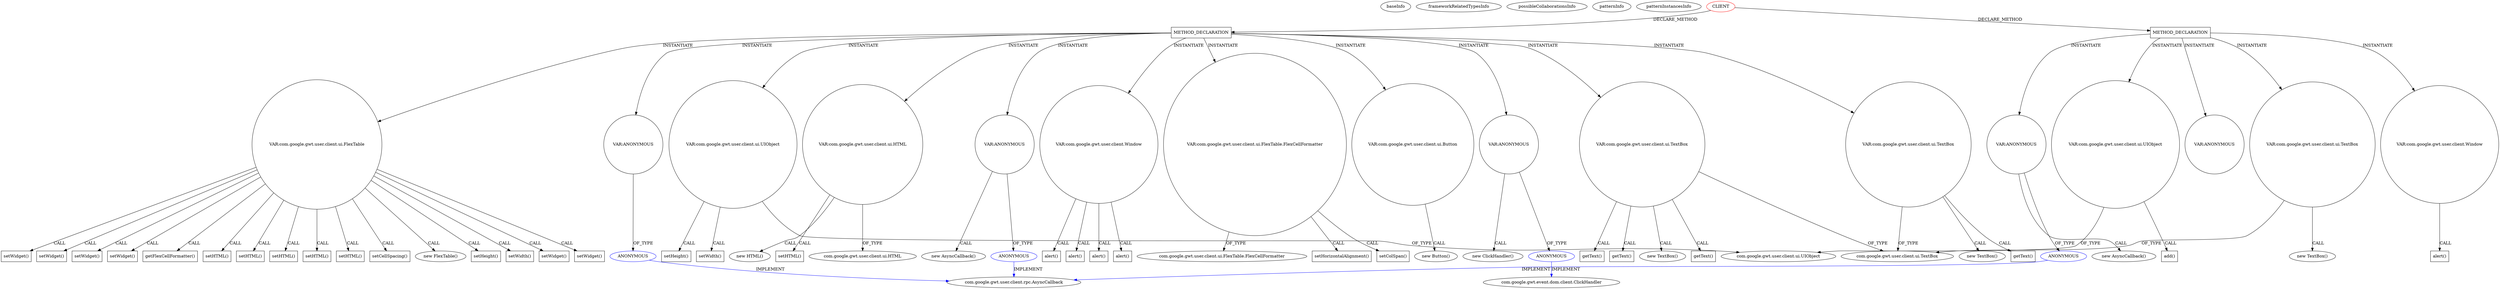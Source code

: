 digraph {
baseInfo[graphId=1109,category="pattern",isAnonymous=false,possibleRelation=false]
frameworkRelatedTypesInfo[]
possibleCollaborationsInfo[]
patternInfo[frequency=2.0,patternRootClient=0]
patternInstancesInfo[0="MainMain-ChatCafeine~/MainMain-ChatCafeine/ChatCafeine-master/ChatCafeine/src/sources/client/vue/administration/AdminPanel.java~AdminPanel~204",1="MainMain-ChatCafeine~/MainMain-ChatCafeine/ChatCafeine-master/ChatCafeine/src/sources/client/vue/accueil/AccueilPanel.java~AccueilPanel~198"]
183[label="new FlexTable()",vertexType="CONSTRUCTOR_CALL",isFrameworkType=false]
184[label="VAR:com.google.gwt.user.client.ui.FlexTable",vertexType="VARIABLE_EXPRESION",isFrameworkType=false,shape=circle]
191[label="setHeight()",vertexType="INSIDE_CALL",isFrameworkType=false,shape=box]
193[label="getFlexCellFormatter()",vertexType="INSIDE_CALL",isFrameworkType=false,shape=box]
189[label="setWidth()",vertexType="INSIDE_CALL",isFrameworkType=false,shape=box]
169[label="METHOD_DECLARATION",vertexType="CLIENT_METHOD_DECLARATION",isFrameworkType=false,shape=box]
0[label="CLIENT",vertexType="ROOT_CLIENT_CLASS_DECLARATION",isFrameworkType=false,color=red]
173[label="VAR:com.google.gwt.user.client.ui.UIObject",vertexType="VARIABLE_EXPRESION",isFrameworkType=false,shape=circle]
263[label="setWidget()",vertexType="INSIDE_CALL",isFrameworkType=false,shape=box]
261[label="setWidget()",vertexType="INSIDE_CALL",isFrameworkType=false,shape=box]
253[label="setWidget()",vertexType="INSIDE_CALL",isFrameworkType=false,shape=box]
247[label="setWidget()",vertexType="INSIDE_CALL",isFrameworkType=false,shape=box]
251[label="setWidget()",vertexType="INSIDE_CALL",isFrameworkType=false,shape=box]
265[label="setWidget()",vertexType="INSIDE_CALL",isFrameworkType=false,shape=box]
233[label="setHTML()",vertexType="INSIDE_CALL",isFrameworkType=false,shape=box]
245[label="setHTML()",vertexType="INSIDE_CALL",isFrameworkType=false,shape=box]
195[label="setHTML()",vertexType="INSIDE_CALL",isFrameworkType=false,shape=box]
241[label="setHTML()",vertexType="INSIDE_CALL",isFrameworkType=false,shape=box]
237[label="setHTML()",vertexType="INSIDE_CALL",isFrameworkType=false,shape=box]
223[label="VAR:com.google.gwt.user.client.ui.HTML",vertexType="VARIABLE_EXPRESION",isFrameworkType=false,shape=circle]
222[label="new HTML()",vertexType="CONSTRUCTOR_CALL",isFrameworkType=false]
315[label="setHTML()",vertexType="INSIDE_CALL",isFrameworkType=false,shape=box]
187[label="setCellSpacing()",vertexType="INSIDE_CALL",isFrameworkType=false,shape=box]
293[label="VAR:com.google.gwt.user.client.Window",vertexType="VARIABLE_EXPRESION",isFrameworkType=false,shape=circle]
290[label="VAR:ANONYMOUS",vertexType="VARIABLE_EXPRESION",isFrameworkType=false,shape=circle]
291[label="ANONYMOUS",vertexType="REFERENCE_ANONYMOUS_DECLARATION",isFrameworkType=false,color=blue]
270[label="VAR:ANONYMOUS",vertexType="VARIABLE_EXPRESION",isFrameworkType=false,shape=circle]
271[label="ANONYMOUS",vertexType="REFERENCE_ANONYMOUS_DECLARATION",isFrameworkType=false,color=blue]
269[label="new ClickHandler()",vertexType="CONSTRUCTOR_CALL",isFrameworkType=false]
196[label="VAR:com.google.gwt.user.client.ui.FlexTable.FlexCellFormatter",vertexType="VARIABLE_EXPRESION",isFrameworkType=false,shape=circle]
198[label="com.google.gwt.user.client.ui.FlexTable.FlexCellFormatter",vertexType="FRAMEWORK_CLASS_TYPE",isFrameworkType=false]
200[label="setHorizontalAlignment()",vertexType="INSIDE_CALL",isFrameworkType=false,shape=box]
197[label="setColSpan()",vertexType="INSIDE_CALL",isFrameworkType=false,shape=box]
29[label="com.google.gwt.user.client.ui.UIObject",vertexType="FRAMEWORK_CLASS_TYPE",isFrameworkType=false]
27[label="VAR:com.google.gwt.user.client.ui.UIObject",vertexType="VARIABLE_EXPRESION",isFrameworkType=false,shape=circle]
111[label="add()",vertexType="INSIDE_CALL",isFrameworkType=false,shape=box]
80[label="com.google.gwt.event.dom.client.ClickHandler",vertexType="FRAMEWORK_INTERFACE_TYPE",isFrameworkType=false]
267[label="VAR:com.google.gwt.user.client.ui.Button",vertexType="VARIABLE_EXPRESION",isFrameworkType=false,shape=circle]
266[label="new Button()",vertexType="CONSTRUCTOR_CALL",isFrameworkType=false]
289[label="new AsyncCallback()",vertexType="CONSTRUCTOR_CALL",isFrameworkType=false]
177[label="setHeight()",vertexType="INSIDE_CALL",isFrameworkType=false,shape=box]
311[label="alert()",vertexType="INSIDE_CALL",isFrameworkType=false,shape=box]
297[label="alert()",vertexType="INSIDE_CALL",isFrameworkType=false,shape=box]
313[label="alert()",vertexType="INSIDE_CALL",isFrameworkType=false,shape=box]
71[label="com.google.gwt.user.client.ui.HTML",vertexType="FRAMEWORK_CLASS_TYPE",isFrameworkType=false]
88[label="com.google.gwt.user.client.rpc.AsyncCallback",vertexType="FRAMEWORK_INTERFACE_TYPE",isFrameworkType=false]
87[label="ANONYMOUS",vertexType="REFERENCE_ANONYMOUS_DECLARATION",isFrameworkType=false,color=blue]
308[label="ANONYMOUS",vertexType="REFERENCE_ANONYMOUS_DECLARATION",isFrameworkType=false,color=blue]
86[label="VAR:ANONYMOUS",vertexType="VARIABLE_EXPRESION",isFrameworkType=false,shape=circle]
85[label="new AsyncCallback()",vertexType="CONSTRUCTOR_CALL",isFrameworkType=false]
174[label="setWidth()",vertexType="INSIDE_CALL",isFrameworkType=false,shape=box]
23[label="METHOD_DECLARATION",vertexType="CLIENT_METHOD_DECLARATION",isFrameworkType=false,shape=box]
89[label="VAR:com.google.gwt.user.client.Window",vertexType="VARIABLE_EXPRESION",isFrameworkType=false,shape=circle]
307[label="VAR:ANONYMOUS",vertexType="VARIABLE_EXPRESION",isFrameworkType=false,shape=circle]
78[label="VAR:ANONYMOUS",vertexType="VARIABLE_EXPRESION",isFrameworkType=false,shape=circle]
90[label="alert()",vertexType="INSIDE_CALL",isFrameworkType=false,shape=box]
294[label="alert()",vertexType="INSIDE_CALL",isFrameworkType=false,shape=box]
211[label="VAR:com.google.gwt.user.client.ui.TextBox",vertexType="VARIABLE_EXPRESION",isFrameworkType=false,shape=circle]
39[label="com.google.gwt.user.client.ui.TextBox",vertexType="FRAMEWORK_CLASS_TYPE",isFrameworkType=false]
210[label="new TextBox()",vertexType="CONSTRUCTOR_CALL",isFrameworkType=false]
38[label="VAR:com.google.gwt.user.client.ui.TextBox",vertexType="VARIABLE_EXPRESION",isFrameworkType=false,shape=circle]
37[label="new TextBox()",vertexType="CONSTRUCTOR_CALL",isFrameworkType=false]
202[label="VAR:com.google.gwt.user.client.ui.TextBox",vertexType="VARIABLE_EXPRESION",isFrameworkType=false,shape=circle]
201[label="new TextBox()",vertexType="CONSTRUCTOR_CALL",isFrameworkType=false]
323[label="getText()",vertexType="INSIDE_CALL",isFrameworkType=false,shape=box]
343[label="getText()",vertexType="INSIDE_CALL",isFrameworkType=false,shape=box]
288[label="getText()",vertexType="INSIDE_CALL",isFrameworkType=false,shape=box]
305[label="getText()",vertexType="INSIDE_CALL",isFrameworkType=false,shape=box]
173->174[label="CALL"]
169->267[label="INSTANTIATE"]
184->189[label="CALL"]
169->202[label="INSTANTIATE"]
293->313[label="CALL"]
169->184[label="INSTANTIATE"]
267->266[label="CALL"]
184->233[label="CALL"]
23->89[label="INSTANTIATE"]
293->294[label="CALL"]
270->271[label="OF_TYPE"]
211->288[label="CALL"]
0->169[label="DECLARE_METHOD"]
307->308[label="OF_TYPE"]
169->293[label="INSTANTIATE"]
184->183[label="CALL"]
86->85[label="CALL"]
223->222[label="CALL"]
169->307[label="INSTANTIATE"]
290->291[label="OF_TYPE"]
38->39[label="OF_TYPE"]
173->29[label="OF_TYPE"]
184->245[label="CALL"]
169->211[label="INSTANTIATE"]
211->343[label="CALL"]
184->241[label="CALL"]
23->86[label="INSTANTIATE"]
27->111[label="CALL"]
169->270[label="INSTANTIATE"]
23->78[label="INSTANTIATE"]
184->251[label="CALL"]
293->311[label="CALL"]
38->37[label="CALL"]
202->323[label="CALL"]
196->198[label="OF_TYPE"]
23->27[label="INSTANTIATE"]
291->88[label="IMPLEMENT",color=blue]
184->187[label="CALL"]
173->177[label="CALL"]
184->253[label="CALL"]
0->23[label="DECLARE_METHOD"]
290->289[label="CALL"]
271->80[label="IMPLEMENT",color=blue]
169->173[label="INSTANTIATE"]
184->247[label="CALL"]
211->39[label="OF_TYPE"]
87->88[label="IMPLEMENT",color=blue]
270->269[label="CALL"]
89->90[label="CALL"]
211->210[label="CALL"]
169->223[label="INSTANTIATE"]
27->29[label="OF_TYPE"]
211->305[label="CALL"]
184->265[label="CALL"]
202->201[label="CALL"]
223->71[label="OF_TYPE"]
223->315[label="CALL"]
184->261[label="CALL"]
308->88[label="IMPLEMENT",color=blue]
202->39[label="OF_TYPE"]
196->200[label="CALL"]
196->197[label="CALL"]
169->290[label="INSTANTIATE"]
86->87[label="OF_TYPE"]
184->237[label="CALL"]
23->38[label="INSTANTIATE"]
184->195[label="CALL"]
169->196[label="INSTANTIATE"]
293->297[label="CALL"]
184->191[label="CALL"]
184->263[label="CALL"]
184->193[label="CALL"]
}
